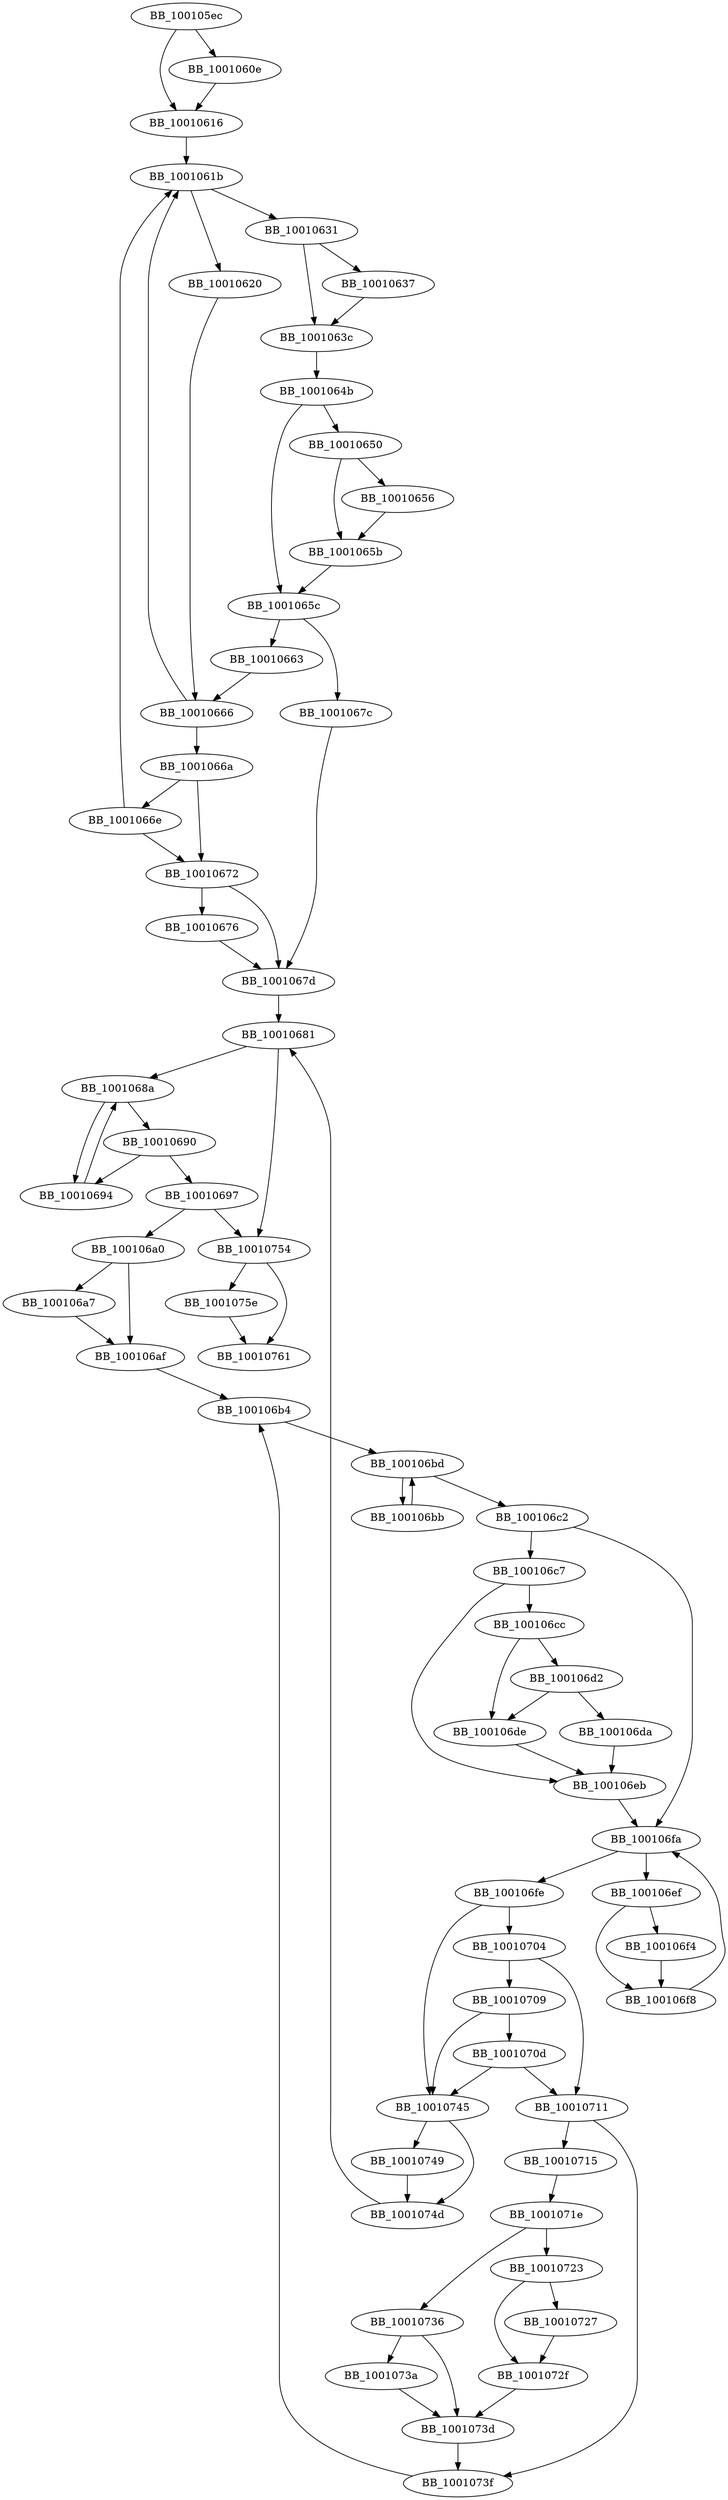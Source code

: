DiGraph _parse_cmdline{
BB_100105ec->BB_1001060e
BB_100105ec->BB_10010616
BB_1001060e->BB_10010616
BB_10010616->BB_1001061b
BB_1001061b->BB_10010620
BB_1001061b->BB_10010631
BB_10010620->BB_10010666
BB_10010631->BB_10010637
BB_10010631->BB_1001063c
BB_10010637->BB_1001063c
BB_1001063c->BB_1001064b
BB_1001064b->BB_10010650
BB_1001064b->BB_1001065c
BB_10010650->BB_10010656
BB_10010650->BB_1001065b
BB_10010656->BB_1001065b
BB_1001065b->BB_1001065c
BB_1001065c->BB_10010663
BB_1001065c->BB_1001067c
BB_10010663->BB_10010666
BB_10010666->BB_1001061b
BB_10010666->BB_1001066a
BB_1001066a->BB_1001066e
BB_1001066a->BB_10010672
BB_1001066e->BB_1001061b
BB_1001066e->BB_10010672
BB_10010672->BB_10010676
BB_10010672->BB_1001067d
BB_10010676->BB_1001067d
BB_1001067c->BB_1001067d
BB_1001067d->BB_10010681
BB_10010681->BB_1001068a
BB_10010681->BB_10010754
BB_1001068a->BB_10010690
BB_1001068a->BB_10010694
BB_10010690->BB_10010694
BB_10010690->BB_10010697
BB_10010694->BB_1001068a
BB_10010697->BB_100106a0
BB_10010697->BB_10010754
BB_100106a0->BB_100106a7
BB_100106a0->BB_100106af
BB_100106a7->BB_100106af
BB_100106af->BB_100106b4
BB_100106b4->BB_100106bd
BB_100106bb->BB_100106bd
BB_100106bd->BB_100106bb
BB_100106bd->BB_100106c2
BB_100106c2->BB_100106c7
BB_100106c2->BB_100106fa
BB_100106c7->BB_100106cc
BB_100106c7->BB_100106eb
BB_100106cc->BB_100106d2
BB_100106cc->BB_100106de
BB_100106d2->BB_100106da
BB_100106d2->BB_100106de
BB_100106da->BB_100106eb
BB_100106de->BB_100106eb
BB_100106eb->BB_100106fa
BB_100106ef->BB_100106f4
BB_100106ef->BB_100106f8
BB_100106f4->BB_100106f8
BB_100106f8->BB_100106fa
BB_100106fa->BB_100106ef
BB_100106fa->BB_100106fe
BB_100106fe->BB_10010704
BB_100106fe->BB_10010745
BB_10010704->BB_10010709
BB_10010704->BB_10010711
BB_10010709->BB_1001070d
BB_10010709->BB_10010745
BB_1001070d->BB_10010711
BB_1001070d->BB_10010745
BB_10010711->BB_10010715
BB_10010711->BB_1001073f
BB_10010715->BB_1001071e
BB_1001071e->BB_10010723
BB_1001071e->BB_10010736
BB_10010723->BB_10010727
BB_10010723->BB_1001072f
BB_10010727->BB_1001072f
BB_1001072f->BB_1001073d
BB_10010736->BB_1001073a
BB_10010736->BB_1001073d
BB_1001073a->BB_1001073d
BB_1001073d->BB_1001073f
BB_1001073f->BB_100106b4
BB_10010745->BB_10010749
BB_10010745->BB_1001074d
BB_10010749->BB_1001074d
BB_1001074d->BB_10010681
BB_10010754->BB_1001075e
BB_10010754->BB_10010761
BB_1001075e->BB_10010761
}
